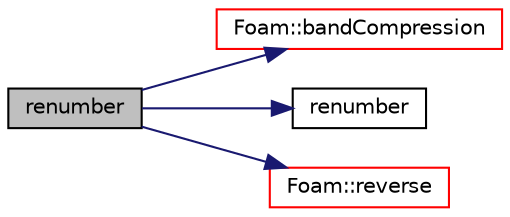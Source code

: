 digraph "renumber"
{
  bgcolor="transparent";
  edge [fontname="Helvetica",fontsize="10",labelfontname="Helvetica",labelfontsize="10"];
  node [fontname="Helvetica",fontsize="10",shape=record];
  rankdir="LR";
  Node1 [label="renumber",height=0.2,width=0.4,color="black", fillcolor="grey75", style="filled", fontcolor="black"];
  Node1 -> Node2 [color="midnightblue",fontsize="10",style="solid",fontname="Helvetica"];
  Node2 [label="Foam::bandCompression",height=0.2,width=0.4,color="red",URL="$a10974.html#a60bfbd643d5b046c94fbaa71e5884846",tooltip="Renumbers the addressing to reduce the band of the matrix. "];
  Node1 -> Node3 [color="midnightblue",fontsize="10",style="solid",fontname="Helvetica"];
  Node3 [label="renumber",height=0.2,width=0.4,color="black",URL="$a00457.html#aff86fbb718af38a202ebc68dd6206fe7",tooltip="Return the order in which cells need to be visited, i.e. "];
  Node1 -> Node4 [color="midnightblue",fontsize="10",style="solid",fontname="Helvetica"];
  Node4 [label="Foam::reverse",height=0.2,width=0.4,color="red",URL="$a10974.html#a7153d7a33d40be3be4187d0e581437fe"];
}

